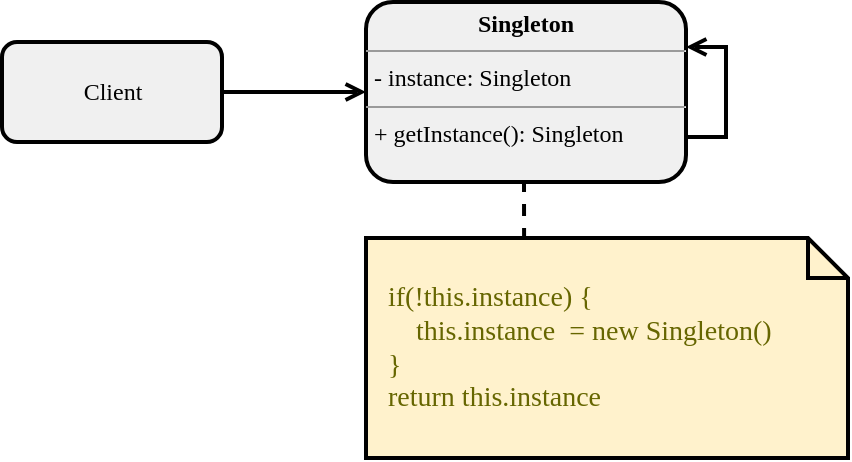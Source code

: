 <mxfile>
    <diagram id="wl__rMS_KYxgDseTeLxS" name="singleton">
        <mxGraphModel dx="820" dy="465" grid="0" gridSize="10" guides="1" tooltips="1" connect="1" arrows="1" fold="1" page="1" pageScale="1" pageWidth="850" pageHeight="1100" math="0" shadow="0">
            <root>
                <mxCell id="4qE20IxHlJg36kfOOElW-0"/>
                <mxCell id="4qE20IxHlJg36kfOOElW-1" parent="4qE20IxHlJg36kfOOElW-0"/>
                <mxCell id="4qE20IxHlJg36kfOOElW-6" style="edgeStyle=orthogonalEdgeStyle;rounded=0;orthogonalLoop=1;jettySize=auto;html=1;entryX=0;entryY=0.5;entryDx=0;entryDy=0;fontFamily=Ubuntu;fontColor=#000000;endArrow=open;endFill=0;strokeColor=#000000;strokeWidth=2;" edge="1" parent="4qE20IxHlJg36kfOOElW-1" source="4qE20IxHlJg36kfOOElW-2" target="4qE20IxHlJg36kfOOElW-3">
                    <mxGeometry relative="1" as="geometry"/>
                </mxCell>
                <mxCell id="4qE20IxHlJg36kfOOElW-2" value="Client" style="html=1;rounded=1;fillColor=#F0F0F0;fontFamily=Ubuntu;fontColor=#000000;strokeColor=#000000;strokeWidth=2;" vertex="1" parent="4qE20IxHlJg36kfOOElW-1">
                    <mxGeometry x="187" y="104" width="110" height="50" as="geometry"/>
                </mxCell>
                <mxCell id="4qE20IxHlJg36kfOOElW-7" style="edgeStyle=orthogonalEdgeStyle;rounded=0;orthogonalLoop=1;jettySize=auto;html=1;exitX=0.5;exitY=1;exitDx=0;exitDy=0;entryX=0.328;entryY=0.009;entryDx=0;entryDy=0;entryPerimeter=0;fontFamily=Ubuntu;fontColor=#000000;endArrow=none;endFill=0;strokeColor=#000000;strokeWidth=2;dashed=1;" edge="1" parent="4qE20IxHlJg36kfOOElW-1" source="4qE20IxHlJg36kfOOElW-3" target="4qE20IxHlJg36kfOOElW-4">
                    <mxGeometry relative="1" as="geometry"/>
                </mxCell>
                <mxCell id="4qE20IxHlJg36kfOOElW-3" value="&lt;p style=&quot;margin: 0px ; margin-top: 4px ; text-align: center&quot;&gt;&lt;b&gt;Singleton&lt;/b&gt;&lt;/p&gt;&lt;hr size=&quot;1&quot;&gt;&lt;p style=&quot;margin: 0px ; margin-left: 4px&quot;&gt;- instance: Singleton&lt;/p&gt;&lt;hr size=&quot;1&quot;&gt;&lt;p style=&quot;margin: 0px ; margin-left: 4px&quot;&gt;+ getInstance(): Singleton&lt;/p&gt;" style="verticalAlign=top;align=left;overflow=fill;fontSize=12;fontFamily=Ubuntu;html=1;rounded=1;fontColor=#000000;fillColor=#F0F0F0;strokeWidth=2;strokeColor=#000000;" vertex="1" parent="4qE20IxHlJg36kfOOElW-1">
                    <mxGeometry x="369" y="84" width="160" height="90" as="geometry"/>
                </mxCell>
                <mxCell id="4qE20IxHlJg36kfOOElW-4" value="&lt;div&gt;&lt;span&gt;if(!this.instance) {&lt;/span&gt;&lt;/div&gt;&amp;nbsp; &amp;nbsp; this.instance&amp;nbsp; = new Singleton()&lt;br&gt;}&lt;br&gt;return this.instance" style="shape=note;strokeWidth=2;fontSize=14;size=20;whiteSpace=wrap;html=1;fillColor=#fff2cc;fontColor=#666600;rounded=1;fontFamily=Ubuntu;align=left;strokeColor=#000000;spacingTop=0;spacingLeft=9;" vertex="1" parent="4qE20IxHlJg36kfOOElW-1">
                    <mxGeometry x="369" y="202" width="241" height="110" as="geometry"/>
                </mxCell>
                <mxCell id="4qE20IxHlJg36kfOOElW-5" style="edgeStyle=orthogonalEdgeStyle;rounded=0;orthogonalLoop=1;jettySize=auto;html=1;exitX=1;exitY=0.75;exitDx=0;exitDy=0;entryX=1;entryY=0.25;entryDx=0;entryDy=0;fontFamily=Ubuntu;fontColor=#000000;strokeColor=#000000;strokeWidth=2;endArrow=open;endFill=0;" edge="1" parent="4qE20IxHlJg36kfOOElW-1" source="4qE20IxHlJg36kfOOElW-3" target="4qE20IxHlJg36kfOOElW-3">
                    <mxGeometry relative="1" as="geometry"/>
                </mxCell>
            </root>
        </mxGraphModel>
    </diagram>
    <diagram id="Lsz0UcWjnIkj7TLm13H3" name="prototype">
        <mxGraphModel dx="820" dy="465" grid="0" gridSize="10" guides="1" tooltips="1" connect="1" arrows="1" fold="1" page="1" pageScale="1" pageWidth="850" pageHeight="1100" math="0" shadow="0">
            <root>
                <mxCell id="abWGYvZpTCwzV9ggsT0R-0"/>
                <mxCell id="abWGYvZpTCwzV9ggsT0R-1" parent="abWGYvZpTCwzV9ggsT0R-0"/>
                <mxCell id="abWGYvZpTCwzV9ggsT0R-4" style="edgeStyle=orthogonalEdgeStyle;rounded=0;orthogonalLoop=1;jettySize=auto;html=1;exitX=1;exitY=0.5;exitDx=0;exitDy=0;fontColor=#000000;strokeColor=#000000;strokeWidth=2;endArrow=open;endFill=0;fontFamily=Ubuntu;" parent="abWGYvZpTCwzV9ggsT0R-1" source="abWGYvZpTCwzV9ggsT0R-2" target="abWGYvZpTCwzV9ggsT0R-3" edge="1">
                    <mxGeometry relative="1" as="geometry"/>
                </mxCell>
                <mxCell id="abWGYvZpTCwzV9ggsT0R-2" value="client" style="html=1;rounded=1;fillColor=#F0F0F0;fontColor=#000000;strokeWidth=2;strokeColor=#000000;fontFamily=Ubuntu;" parent="abWGYvZpTCwzV9ggsT0R-1" vertex="1">
                    <mxGeometry x="109" y="103" width="110" height="50" as="geometry"/>
                </mxCell>
                <mxCell id="abWGYvZpTCwzV9ggsT0R-3" value="&lt;p style=&quot;margin: 0px ; margin-top: 4px ; text-align: center&quot;&gt;&lt;i&gt;&amp;lt;&amp;lt;Interface&amp;gt;&amp;gt;&lt;/i&gt;&lt;br&gt;&lt;b&gt;Prototype&lt;/b&gt;&lt;/p&gt;&lt;hr size=&quot;1&quot;&gt;&lt;p style=&quot;margin: 0px ; margin-left: 4px&quot;&gt;...&lt;/p&gt;&lt;hr size=&quot;1&quot;&gt;&lt;p style=&quot;margin: 0px ; margin-left: 4px&quot;&gt;+ clone(): Prototype&lt;br&gt;&lt;/p&gt;" style="verticalAlign=top;align=left;overflow=fill;fontSize=12;fontFamily=Ubuntu;html=1;rounded=1;fontColor=#000000;fillColor=#F0F0F0;strokeWidth=2;strokeColor=#000000;" parent="abWGYvZpTCwzV9ggsT0R-1" vertex="1">
                    <mxGeometry x="334" y="79.5" width="148" height="97" as="geometry"/>
                </mxCell>
                <mxCell id="abWGYvZpTCwzV9ggsT0R-8" style="edgeStyle=orthogonalEdgeStyle;rounded=0;orthogonalLoop=1;jettySize=auto;html=1;exitX=0;exitY=0.5;exitDx=0;exitDy=0;fontColor=#000000;endArrow=block;endFill=0;strokeColor=#000000;strokeWidth=2;dashed=1;fontFamily=Ubuntu;" parent="abWGYvZpTCwzV9ggsT0R-1" source="abWGYvZpTCwzV9ggsT0R-6" edge="1">
                    <mxGeometry relative="1" as="geometry">
                        <mxPoint x="485" y="128" as="targetPoint"/>
                    </mxGeometry>
                </mxCell>
                <mxCell id="abWGYvZpTCwzV9ggsT0R-12" style="edgeStyle=orthogonalEdgeStyle;rounded=0;orthogonalLoop=1;jettySize=auto;html=1;exitX=0;exitY=0.75;exitDx=0;exitDy=0;entryX=1;entryY=1;entryDx=0;entryDy=0;entryPerimeter=0;fontFamily=Ubuntu;fontSize=12;fontColor=#000000;endArrow=none;endFill=0;strokeColor=#000000;strokeWidth=2;dashed=1;" parent="abWGYvZpTCwzV9ggsT0R-1" source="abWGYvZpTCwzV9ggsT0R-6" target="abWGYvZpTCwzV9ggsT0R-11" edge="1">
                    <mxGeometry relative="1" as="geometry"/>
                </mxCell>
                <mxCell id="abWGYvZpTCwzV9ggsT0R-6" value="&lt;p style=&quot;margin: 0px ; margin-top: 4px ; text-align: center&quot;&gt;&lt;b&gt;ConcretePrototype&lt;/b&gt;&lt;/p&gt;&lt;hr size=&quot;1&quot;&gt;&lt;p style=&quot;margin: 0px ; margin-left: 4px&quot;&gt;...&lt;/p&gt;&lt;hr size=&quot;1&quot;&gt;&lt;p style=&quot;margin: 0px ; margin-left: 4px&quot;&gt;+ clone(): ConcretePrototype&lt;/p&gt;" style="verticalAlign=top;align=left;overflow=fill;fontSize=12;fontFamily=Ubuntu;html=1;rounded=1;fontColor=#000000;strokeColor=#000000;strokeWidth=2;fillColor=#F0F0F0;" parent="abWGYvZpTCwzV9ggsT0R-1" vertex="1">
                    <mxGeometry x="552" y="83" width="209" height="90" as="geometry"/>
                </mxCell>
                <mxCell id="abWGYvZpTCwzV9ggsT0R-9" style="edgeStyle=orthogonalEdgeStyle;rounded=0;orthogonalLoop=1;jettySize=auto;html=1;exitX=0.5;exitY=0;exitDx=0;exitDy=0;fontColor=#000000;endArrow=block;endFill=0;strokeColor=#000000;strokeWidth=2;fontFamily=Ubuntu;" parent="abWGYvZpTCwzV9ggsT0R-1" source="abWGYvZpTCwzV9ggsT0R-7" target="abWGYvZpTCwzV9ggsT0R-6" edge="1">
                    <mxGeometry relative="1" as="geometry"/>
                </mxCell>
                <mxCell id="abWGYvZpTCwzV9ggsT0R-14" style="edgeStyle=orthogonalEdgeStyle;rounded=0;orthogonalLoop=1;jettySize=auto;html=1;exitX=0;exitY=0.75;exitDx=0;exitDy=0;entryX=0;entryY=0;entryDx=253;entryDy=20;entryPerimeter=0;fontFamily=Ubuntu;fontSize=12;fontColor=#000000;endArrow=none;endFill=0;strokeColor=#000000;strokeWidth=2;dashed=1;" parent="abWGYvZpTCwzV9ggsT0R-1" source="abWGYvZpTCwzV9ggsT0R-7" target="abWGYvZpTCwzV9ggsT0R-10" edge="1">
                    <mxGeometry relative="1" as="geometry"/>
                </mxCell>
                <mxCell id="abWGYvZpTCwzV9ggsT0R-7" value="&lt;p style=&quot;margin: 0px ; margin-top: 4px ; text-align: center&quot;&gt;&lt;b&gt;SubclassPrototype&lt;/b&gt;&lt;/p&gt;&lt;hr size=&quot;1&quot;&gt;&lt;p style=&quot;margin: 0px ; margin-left: 4px&quot;&gt;...&lt;/p&gt;&lt;hr size=&quot;1&quot;&gt;&lt;p style=&quot;margin: 0px ; margin-left: 4px&quot;&gt;+ clone(): SubclassPrototype&lt;/p&gt;" style="verticalAlign=top;align=left;overflow=fill;fontSize=12;fontFamily=Ubuntu;html=1;rounded=1;fontColor=#000000;strokeColor=#000000;strokeWidth=2;fillColor=#F0F0F0;" parent="abWGYvZpTCwzV9ggsT0R-1" vertex="1">
                    <mxGeometry x="552" y="243" width="209" height="90" as="geometry"/>
                </mxCell>
                <mxCell id="abWGYvZpTCwzV9ggsT0R-10" value="return new SubclassPrototype(this)" style="shape=note;strokeWidth=2;fontSize=12;size=20;whiteSpace=wrap;html=1;fillColor=#fff2cc;strokeColor=#d6b656;fontColor=#666600;rounded=1;fontFamily=Ubuntu;" parent="abWGYvZpTCwzV9ggsT0R-1" vertex="1">
                    <mxGeometry x="219" y="291" width="253" height="35" as="geometry"/>
                </mxCell>
                <mxCell id="abWGYvZpTCwzV9ggsT0R-11" value="return new ConcretePrototype(this)" style="shape=note;strokeWidth=2;fontSize=12;size=20;whiteSpace=wrap;html=1;fillColor=#fff2cc;strokeColor=#d6b656;fontColor=#666600;rounded=1;fontFamily=Ubuntu;" parent="abWGYvZpTCwzV9ggsT0R-1" vertex="1">
                    <mxGeometry x="229" y="204" width="246" height="35" as="geometry"/>
                </mxCell>
            </root>
        </mxGraphModel>
    </diagram>
    <diagram id="ECFXusUilC4TYmSYKv5q" name="builder">
        <mxGraphModel dx="1406" dy="465" grid="0" gridSize="10" guides="1" tooltips="1" connect="1" arrows="1" fold="1" page="1" pageScale="1" pageWidth="850" pageHeight="1100" math="0" shadow="0">
            <root>
                <mxCell id="3QghXPuivpv_0uSqi6PT-0"/>
                <mxCell id="3QghXPuivpv_0uSqi6PT-1" parent="3QghXPuivpv_0uSqi6PT-0"/>
                <mxCell id="3QghXPuivpv_0uSqi6PT-2" value="&lt;b&gt;Product1&lt;/b&gt;" style="html=1;rounded=1;strokeColor=#000000;strokeWidth=2;fillColor=#F0F0F0;fontFamily=Ubuntu;fontColor=#000000;" parent="3QghXPuivpv_0uSqi6PT-1" vertex="1">
                    <mxGeometry x="-841" y="106" width="110" height="50" as="geometry"/>
                </mxCell>
                <mxCell id="3QghXPuivpv_0uSqi6PT-3" value="&lt;b&gt;Product2&lt;/b&gt;" style="html=1;rounded=1;strokeColor=#000000;strokeWidth=2;fillColor=#F0F0F0;fontFamily=Ubuntu;fontColor=#000000;" parent="3QghXPuivpv_0uSqi6PT-1" vertex="1">
                    <mxGeometry x="-841" y="376" width="110" height="50" as="geometry"/>
                </mxCell>
                <mxCell id="3QghXPuivpv_0uSqi6PT-20" style="edgeStyle=orthogonalEdgeStyle;rounded=0;orthogonalLoop=1;jettySize=auto;html=1;exitX=0;exitY=0.75;exitDx=0;exitDy=0;entryX=0.5;entryY=1;entryDx=0;entryDy=0;fontFamily=Ubuntu;fontColor=#000000;endArrow=open;endFill=0;strokeColor=#000000;strokeWidth=2;" parent="3QghXPuivpv_0uSqi6PT-1" source="3QghXPuivpv_0uSqi6PT-4" target="3QghXPuivpv_0uSqi6PT-2" edge="1">
                    <mxGeometry relative="1" as="geometry"/>
                </mxCell>
                <mxCell id="3QghXPuivpv_0uSqi6PT-22" style="edgeStyle=orthogonalEdgeStyle;rounded=0;orthogonalLoop=1;jettySize=auto;html=1;exitX=1;exitY=0.25;exitDx=0;exitDy=0;entryX=0.25;entryY=0;entryDx=0;entryDy=0;fontFamily=Ubuntu;fontColor=#000000;endArrow=block;endFill=0;strokeColor=#000000;strokeWidth=2;dashed=1;" parent="3QghXPuivpv_0uSqi6PT-1" source="3QghXPuivpv_0uSqi6PT-4" target="3QghXPuivpv_0uSqi6PT-5" edge="1">
                    <mxGeometry relative="1" as="geometry"/>
                </mxCell>
                <mxCell id="3QghXPuivpv_0uSqi6PT-4" value="&lt;p style=&quot;margin: 0px ; margin-top: 4px ; text-align: center&quot;&gt;&lt;b&gt;ConcreteBuilder1&lt;/b&gt;&lt;/p&gt;&lt;hr size=&quot;1&quot;&gt;&lt;p style=&quot;margin: 0px ; margin-left: 4px&quot;&gt;- product1: Product1&lt;/p&gt;&lt;hr size=&quot;1&quot;&gt;&lt;p style=&quot;margin: 0px 0px 0px 4px&quot;&gt;+ reset()&lt;/p&gt;&lt;p style=&quot;margin: 0px 0px 0px 4px&quot;&gt;+ createComponentA(): Void&lt;br&gt;+ createComponentB(): Void&lt;/p&gt;&lt;p style=&quot;margin: 0px 0px 0px 4px&quot;&gt;+ createComponentC(): Void&lt;/p&gt;&lt;p style=&quot;margin: 0px 0px 0px 4px&quot;&gt;+ getResult(): Product1&lt;/p&gt;" style="verticalAlign=top;align=left;overflow=fill;fontSize=12;fontFamily=Ubuntu;html=1;rounded=1;fontColor=#000000;strokeColor=#000000;strokeWidth=2;fillColor=#F0F0F0;" parent="3QghXPuivpv_0uSqi6PT-1" vertex="1">
                    <mxGeometry x="-718" y="106" width="195" height="142" as="geometry"/>
                </mxCell>
                <mxCell id="3QghXPuivpv_0uSqi6PT-5" value="&lt;p style=&quot;margin: 0px ; margin-top: 4px ; text-align: center&quot;&gt;&lt;i&gt;&amp;lt;&amp;lt;Interface&amp;gt;&amp;gt;&lt;/i&gt;&lt;br&gt;&lt;b&gt;Builder&lt;/b&gt;&lt;/p&gt;&lt;hr size=&quot;1&quot;&gt;&lt;p style=&quot;margin: 0px ; margin-left: 4px&quot;&gt;...&lt;/p&gt;&lt;hr size=&quot;1&quot;&gt;&lt;p style=&quot;margin: 0px ; margin-left: 4px&quot;&gt;+ reset()&lt;/p&gt;&lt;p style=&quot;margin: 0px ; margin-left: 4px&quot;&gt;+ createComponentA(): Type&lt;br&gt;+ createComponentB(): Type&lt;/p&gt;&lt;p style=&quot;margin: 0px ; margin-left: 4px&quot;&gt;+ createComponentC(): Type&lt;/p&gt;" style="verticalAlign=top;align=left;overflow=fill;fontSize=12;fontFamily=Ubuntu;html=1;rounded=1;fontColor=#000000;strokeColor=#000000;strokeWidth=2;fillColor=#F0F0F0;" parent="3QghXPuivpv_0uSqi6PT-1" vertex="1">
                    <mxGeometry x="-484" y="193" width="190" height="143" as="geometry"/>
                </mxCell>
                <mxCell id="3QghXPuivpv_0uSqi6PT-17" style="edgeStyle=orthogonalEdgeStyle;rounded=0;orthogonalLoop=1;jettySize=auto;html=1;exitX=0;exitY=0.5;exitDx=0;exitDy=0;entryX=1;entryY=0.448;entryDx=0;entryDy=0;entryPerimeter=0;fontFamily=Ubuntu;fontColor=#000000;endArrow=open;endFill=0;strokeColor=#000000;strokeWidth=2;" parent="3QghXPuivpv_0uSqi6PT-1" source="3QghXPuivpv_0uSqi6PT-6" target="3QghXPuivpv_0uSqi6PT-5" edge="1">
                    <mxGeometry relative="1" as="geometry"/>
                </mxCell>
                <mxCell id="3QghXPuivpv_0uSqi6PT-6" value="&lt;p style=&quot;margin: 0px ; margin-top: 4px ; text-align: center&quot;&gt;&lt;b&gt;Director&lt;/b&gt;&lt;/p&gt;&lt;hr size=&quot;1&quot;&gt;&lt;p style=&quot;margin: 0px ; margin-left: 4px&quot;&gt;+ builder: Builder&lt;/p&gt;&lt;hr size=&quot;1&quot;&gt;&lt;p style=&quot;margin: 0px ; margin-left: 4px&quot;&gt;+ constructure(buider: Builder)&lt;/p&gt;&lt;p style=&quot;margin: 0px ; margin-left: 4px&quot;&gt;+ setBuilder(builder:Builder)&lt;/p&gt;&lt;p style=&quot;margin: 0px ; margin-left: 4px&quot;&gt;+ make(type: Type)&lt;/p&gt;" style="verticalAlign=top;align=left;overflow=fill;fontSize=12;fontFamily=Ubuntu;html=1;rounded=1;fontColor=#000000;strokeColor=#000000;strokeWidth=2;fillColor=#F0F0F0;" parent="3QghXPuivpv_0uSqi6PT-1" vertex="1">
                    <mxGeometry x="-228" y="193" width="173" height="127.5" as="geometry"/>
                </mxCell>
                <mxCell id="3QghXPuivpv_0uSqi6PT-21" style="edgeStyle=orthogonalEdgeStyle;rounded=0;orthogonalLoop=1;jettySize=auto;html=1;exitX=0;exitY=0.25;exitDx=0;exitDy=0;entryX=0.5;entryY=0;entryDx=0;entryDy=0;fontFamily=Ubuntu;fontColor=#000000;endArrow=open;endFill=0;strokeColor=#000000;strokeWidth=2;" parent="3QghXPuivpv_0uSqi6PT-1" source="3QghXPuivpv_0uSqi6PT-9" target="3QghXPuivpv_0uSqi6PT-3" edge="1">
                    <mxGeometry relative="1" as="geometry"/>
                </mxCell>
                <mxCell id="3QghXPuivpv_0uSqi6PT-23" style="edgeStyle=orthogonalEdgeStyle;rounded=0;orthogonalLoop=1;jettySize=auto;html=1;exitX=1;exitY=0.75;exitDx=0;exitDy=0;entryX=0.25;entryY=1;entryDx=0;entryDy=0;fontFamily=Ubuntu;fontColor=#000000;endArrow=block;endFill=0;strokeColor=#000000;strokeWidth=2;dashed=1;" parent="3QghXPuivpv_0uSqi6PT-1" source="3QghXPuivpv_0uSqi6PT-9" target="3QghXPuivpv_0uSqi6PT-5" edge="1">
                    <mxGeometry relative="1" as="geometry"/>
                </mxCell>
                <mxCell id="3QghXPuivpv_0uSqi6PT-9" value="&lt;p style=&quot;margin: 0px ; margin-top: 4px ; text-align: center&quot;&gt;&lt;b&gt;ConcreteBuilder2&lt;/b&gt;&lt;/p&gt;&lt;hr size=&quot;1&quot;&gt;&lt;p style=&quot;margin: 0px ; margin-left: 4px&quot;&gt;- product: Product2&lt;/p&gt;&lt;hr size=&quot;1&quot;&gt;&lt;p style=&quot;margin: 0px 0px 0px 4px&quot;&gt;+ reset()&lt;/p&gt;&lt;p style=&quot;margin: 0px 0px 0px 4px&quot;&gt;+ createComponentA(): Void&lt;br&gt;+ createComponentB(): Void&lt;/p&gt;&lt;p style=&quot;margin: 0px 0px 0px 4px&quot;&gt;+ createComponentC(): Void&lt;/p&gt;&lt;p style=&quot;margin: 0px 0px 0px 4px&quot;&gt;+ getResult(): Product2&lt;/p&gt;" style="verticalAlign=top;align=left;overflow=fill;fontSize=12;fontFamily=Ubuntu;html=1;rounded=1;fontColor=#000000;strokeColor=#000000;strokeWidth=2;fillColor=#F0F0F0;" parent="3QghXPuivpv_0uSqi6PT-1" vertex="1">
                    <mxGeometry x="-718" y="284" width="195" height="142" as="geometry"/>
                </mxCell>
                <mxCell id="3QghXPuivpv_0uSqi6PT-24" style="edgeStyle=orthogonalEdgeStyle;rounded=0;orthogonalLoop=1;jettySize=auto;html=1;exitX=0;exitY=0.5;exitDx=0;exitDy=0;entryX=0.5;entryY=0;entryDx=0;entryDy=0;dashed=1;fontFamily=Ubuntu;fontColor=#000000;endArrow=open;endFill=0;strokeColor=#000000;strokeWidth=2;" parent="3QghXPuivpv_0uSqi6PT-1" source="3QghXPuivpv_0uSqi6PT-18" target="3QghXPuivpv_0uSqi6PT-4" edge="1">
                    <mxGeometry relative="1" as="geometry"/>
                </mxCell>
                <mxCell id="3QghXPuivpv_0uSqi6PT-25" style="edgeStyle=orthogonalEdgeStyle;rounded=0;orthogonalLoop=1;jettySize=auto;html=1;exitX=1;exitY=0.5;exitDx=0;exitDy=0;fontFamily=Ubuntu;fontColor=#000000;endArrow=open;endFill=0;strokeColor=#000000;strokeWidth=2;" parent="3QghXPuivpv_0uSqi6PT-1" source="3QghXPuivpv_0uSqi6PT-18" target="3QghXPuivpv_0uSqi6PT-6" edge="1">
                    <mxGeometry relative="1" as="geometry"/>
                </mxCell>
                <mxCell id="3QghXPuivpv_0uSqi6PT-18" value="Client" style="html=1;rounded=1;fontFamily=Ubuntu;fontColor=#000000;strokeColor=#000000;strokeWidth=2;fillColor=#F0F0F0;" parent="3QghXPuivpv_0uSqi6PT-1" vertex="1">
                    <mxGeometry x="-457" y="31" width="110" height="50" as="geometry"/>
                </mxCell>
            </root>
        </mxGraphModel>
    </diagram>
    <diagram id="XoLUFToCD8K68ObMGiMP" name="factory method">
        <mxGraphModel dx="579" dy="465" grid="0" gridSize="10" guides="1" tooltips="1" connect="1" arrows="1" fold="1" page="0" pageScale="1" pageWidth="850" pageHeight="1100" math="0" shadow="0">
            <root>
                <mxCell id="DUS8zbMLbZhFr8fKmbkd-0"/>
                <mxCell id="DUS8zbMLbZhFr8fKmbkd-1" parent="DUS8zbMLbZhFr8fKmbkd-0"/>
                <mxCell id="DUS8zbMLbZhFr8fKmbkd-29" value="" style="edgeStyle=orthogonalEdgeStyle;rounded=0;orthogonalLoop=1;jettySize=auto;html=1;dashed=1;fontFamily=Ubuntu;fontSize=12;fontColor=#000000;endArrow=block;endFill=0;strokeColor=#000000;strokeWidth=2;" parent="DUS8zbMLbZhFr8fKmbkd-1" source="DUS8zbMLbZhFr8fKmbkd-2" target="DUS8zbMLbZhFr8fKmbkd-3" edge="1">
                    <mxGeometry relative="1" as="geometry"/>
                </mxCell>
                <mxCell id="DUS8zbMLbZhFr8fKmbkd-2" value="«interface»&lt;br&gt;&lt;b&gt;Product&lt;/b&gt;" style="html=1;fillColor=#F0F0F0;fontFamily=Ubuntu;fontColor=#000000;rounded=1;strokeColor=#000000;strokeWidth=2;" parent="DUS8zbMLbZhFr8fKmbkd-1" vertex="1">
                    <mxGeometry x="515" y="538.5" width="110" height="50" as="geometry"/>
                </mxCell>
                <mxCell id="DUS8zbMLbZhFr8fKmbkd-27" style="edgeStyle=orthogonalEdgeStyle;rounded=0;orthogonalLoop=1;jettySize=auto;html=1;dashed=1;fontFamily=Ubuntu;fontSize=12;fontColor=#000000;endArrow=block;endFill=0;strokeColor=#000000;strokeWidth=2;" parent="DUS8zbMLbZhFr8fKmbkd-1" source="DUS8zbMLbZhFr8fKmbkd-3" target="DUS8zbMLbZhFr8fKmbkd-2" edge="1">
                    <mxGeometry relative="1" as="geometry"/>
                </mxCell>
                <mxCell id="DUS8zbMLbZhFr8fKmbkd-3" value="&lt;p style=&quot;margin: 0px ; margin-top: 4px ; text-align: center&quot;&gt;&lt;b&gt;Product1&lt;/b&gt;&lt;/p&gt;&lt;hr size=&quot;1&quot;&gt;&lt;p style=&quot;margin: 0px ; margin-left: 4px&quot;&gt;...&lt;/p&gt;&lt;hr size=&quot;1&quot;&gt;&lt;p style=&quot;margin: 0px ; margin-left: 4px&quot;&gt;+ doStuff(): Type&lt;/p&gt;" style="verticalAlign=top;align=left;overflow=fill;fontSize=12;fontFamily=Ubuntu;html=1;rounded=1;fontColor=#000000;fillColor=#F0F0F0;strokeColor=#000000;strokeWidth=2;" parent="DUS8zbMLbZhFr8fKmbkd-1" vertex="1">
                    <mxGeometry x="490" y="394" width="160" height="90" as="geometry"/>
                </mxCell>
                <mxCell id="DUS8zbMLbZhFr8fKmbkd-28" style="edgeStyle=orthogonalEdgeStyle;rounded=0;orthogonalLoop=1;jettySize=auto;html=1;exitX=0.5;exitY=0;exitDx=0;exitDy=0;dashed=1;fontFamily=Ubuntu;fontSize=12;fontColor=#000000;endArrow=block;endFill=0;strokeColor=#000000;strokeWidth=2;" parent="DUS8zbMLbZhFr8fKmbkd-1" source="DUS8zbMLbZhFr8fKmbkd-4" edge="1">
                    <mxGeometry relative="1" as="geometry">
                        <mxPoint x="574" y="591" as="targetPoint"/>
                    </mxGeometry>
                </mxCell>
                <mxCell id="DUS8zbMLbZhFr8fKmbkd-4" value="&lt;p style=&quot;margin: 0px ; margin-top: 4px ; text-align: center&quot;&gt;&lt;b&gt;Product2&lt;/b&gt;&lt;/p&gt;&lt;hr size=&quot;1&quot;&gt;&lt;p style=&quot;margin: 0px ; margin-left: 4px&quot;&gt;...&lt;/p&gt;&lt;hr size=&quot;1&quot;&gt;&lt;p style=&quot;margin: 0px ; margin-left: 4px&quot;&gt;+ doStuff(): Type&lt;/p&gt;" style="verticalAlign=top;align=left;overflow=fill;fontSize=12;fontFamily=Ubuntu;html=1;rounded=1;fontColor=#000000;fillColor=#F0F0F0;strokeColor=#000000;strokeWidth=2;" parent="DUS8zbMLbZhFr8fKmbkd-1" vertex="1">
                    <mxGeometry x="494" y="650" width="160" height="90" as="geometry"/>
                </mxCell>
                <mxCell id="DUS8zbMLbZhFr8fKmbkd-6" style="edgeStyle=orthogonalEdgeStyle;rounded=0;orthogonalLoop=1;jettySize=auto;html=1;exitX=0.5;exitY=1;exitDx=0;exitDy=0;dashed=1;fontFamily=Ubuntu;fontColor=#000000;strokeColor=#000000;strokeWidth=2;" parent="DUS8zbMLbZhFr8fKmbkd-1" edge="1">
                    <mxGeometry relative="1" as="geometry">
                        <mxPoint x="412" y="572" as="sourcePoint"/>
                        <mxPoint x="412" y="572" as="targetPoint"/>
                    </mxGeometry>
                </mxCell>
                <mxCell id="DUS8zbMLbZhFr8fKmbkd-23" style="edgeStyle=orthogonalEdgeStyle;rounded=0;orthogonalLoop=1;jettySize=auto;html=1;exitX=0;exitY=0.75;exitDx=0;exitDy=0;entryX=0.006;entryY=0.654;entryDx=0;entryDy=0;entryPerimeter=0;dashed=1;fontFamily=Ubuntu;fontSize=12;fontColor=#000000;strokeColor=#000000;strokeWidth=2;endArrow=none;endFill=0;" parent="DUS8zbMLbZhFr8fKmbkd-1" source="DUS8zbMLbZhFr8fKmbkd-7" target="DUS8zbMLbZhFr8fKmbkd-20" edge="1">
                    <mxGeometry relative="1" as="geometry"/>
                </mxCell>
                <mxCell id="DUS8zbMLbZhFr8fKmbkd-24" style="edgeStyle=orthogonalEdgeStyle;rounded=0;orthogonalLoop=1;jettySize=auto;html=1;exitX=0.5;exitY=0;exitDx=0;exitDy=0;entryX=0.5;entryY=1;entryDx=0;entryDy=0;fontFamily=Ubuntu;fontSize=12;fontColor=#000000;endArrow=block;endFill=0;strokeColor=#000000;strokeWidth=2;" parent="DUS8zbMLbZhFr8fKmbkd-1" source="DUS8zbMLbZhFr8fKmbkd-7" target="DUS8zbMLbZhFr8fKmbkd-9" edge="1">
                    <mxGeometry relative="1" as="geometry"/>
                </mxCell>
                <mxCell id="DUS8zbMLbZhFr8fKmbkd-7" value="&lt;p style=&quot;margin: 0px ; margin-top: 4px ; text-align: center&quot;&gt;&lt;b&gt;Factory1&lt;/b&gt;&lt;/p&gt;&lt;hr size=&quot;1&quot;&gt;&lt;p style=&quot;margin: 0px ; margin-left: 4px&quot;&gt;...&lt;/p&gt;&lt;hr size=&quot;1&quot;&gt;&lt;p style=&quot;margin: 0px ; margin-left: 4px&quot;&gt;+ createProduct(): Product&lt;/p&gt;" style="verticalAlign=top;align=left;overflow=fill;fontSize=12;fontFamily=Ubuntu;html=1;rounded=1;fontColor=#000000;fillColor=#F0F0F0;strokeColor=#000000;strokeWidth=2;" parent="DUS8zbMLbZhFr8fKmbkd-1" vertex="1">
                    <mxGeometry x="58" y="673" width="160" height="90" as="geometry"/>
                </mxCell>
                <mxCell id="DUS8zbMLbZhFr8fKmbkd-22" style="edgeStyle=orthogonalEdgeStyle;rounded=0;orthogonalLoop=1;jettySize=auto;html=1;exitX=1;exitY=0.75;exitDx=0;exitDy=0;entryX=0;entryY=0;entryDx=174;entryDy=36;entryPerimeter=0;dashed=1;fontFamily=Ubuntu;fontSize=12;fontColor=#000000;strokeColor=#000000;strokeWidth=2;endArrow=none;endFill=0;" parent="DUS8zbMLbZhFr8fKmbkd-1" source="DUS8zbMLbZhFr8fKmbkd-8" target="DUS8zbMLbZhFr8fKmbkd-21" edge="1">
                    <mxGeometry relative="1" as="geometry"/>
                </mxCell>
                <mxCell id="DUS8zbMLbZhFr8fKmbkd-25" style="edgeStyle=orthogonalEdgeStyle;rounded=0;orthogonalLoop=1;jettySize=auto;html=1;exitX=0.5;exitY=0;exitDx=0;exitDy=0;entryX=0.5;entryY=1;entryDx=0;entryDy=0;fontFamily=Ubuntu;fontSize=12;fontColor=#000000;endArrow=block;endFill=0;strokeColor=#000000;strokeWidth=2;" parent="DUS8zbMLbZhFr8fKmbkd-1" source="DUS8zbMLbZhFr8fKmbkd-8" target="DUS8zbMLbZhFr8fKmbkd-9" edge="1">
                    <mxGeometry relative="1" as="geometry"/>
                </mxCell>
                <mxCell id="DUS8zbMLbZhFr8fKmbkd-8" value="&lt;p style=&quot;margin: 0px ; margin-top: 4px ; text-align: center&quot;&gt;&lt;b&gt;Factory2&lt;/b&gt;&lt;/p&gt;&lt;hr size=&quot;1&quot;&gt;&lt;p style=&quot;margin: 0px ; margin-left: 4px&quot;&gt;...&lt;/p&gt;&lt;hr size=&quot;1&quot;&gt;&lt;p style=&quot;margin: 0px ; margin-left: 4px&quot;&gt;+ createProduct(): Product&lt;/p&gt;" style="verticalAlign=top;align=left;overflow=fill;fontSize=12;fontFamily=Ubuntu;html=1;rounded=1;fontColor=#000000;fillColor=#F0F0F0;strokeColor=#000000;strokeWidth=2;" parent="DUS8zbMLbZhFr8fKmbkd-1" vertex="1">
                    <mxGeometry x="266" y="673" width="160" height="90" as="geometry"/>
                </mxCell>
                <mxCell id="DUS8zbMLbZhFr8fKmbkd-26" style="edgeStyle=orthogonalEdgeStyle;rounded=0;orthogonalLoop=1;jettySize=auto;html=1;entryX=0;entryY=0.5;entryDx=0;entryDy=0;fontFamily=Ubuntu;fontSize=12;fontColor=#000000;endArrow=open;endFill=0;strokeColor=#000000;strokeWidth=2;dashed=1;" parent="DUS8zbMLbZhFr8fKmbkd-1" source="DUS8zbMLbZhFr8fKmbkd-9" target="DUS8zbMLbZhFr8fKmbkd-2" edge="1">
                    <mxGeometry relative="1" as="geometry"/>
                </mxCell>
                <mxCell id="DUS8zbMLbZhFr8fKmbkd-9" value="&lt;p style=&quot;margin: 0px ; margin-top: 4px ; text-align: center&quot;&gt;&lt;b&gt;Factory1&lt;/b&gt;&lt;/p&gt;&lt;hr size=&quot;1&quot;&gt;&lt;p style=&quot;margin: 0px ; margin-left: 4px&quot;&gt;...&lt;/p&gt;&lt;hr size=&quot;1&quot;&gt;&lt;p style=&quot;margin: 0px ; margin-left: 4px&quot;&gt;+ createProduct(): Product&lt;/p&gt;&lt;p style=&quot;margin: 0px ; margin-left: 4px&quot;&gt;+ someOperation:Type&lt;/p&gt;" style="verticalAlign=top;align=left;overflow=fill;fontSize=12;fontFamily=Ubuntu;html=1;rounded=1;fontColor=#000000;fillColor=#F0F0F0;strokeColor=#000000;strokeWidth=2;" parent="DUS8zbMLbZhFr8fKmbkd-1" vertex="1">
                    <mxGeometry x="162" y="515" width="160" height="97" as="geometry"/>
                </mxCell>
                <mxCell id="DUS8zbMLbZhFr8fKmbkd-20" value="&lt;font style=&quot;font-size: 12px&quot;&gt;&lt;b&gt;return new&lt;/b&gt; Product1()&lt;/font&gt;" style="shape=note;strokeWidth=2;fontSize=12;size=20;whiteSpace=wrap;html=1;rounded=1;fontFamily=Ubuntu;strokeColor=#000000;fillColor=#F0F0F0;fontColor=#000000;" parent="DUS8zbMLbZhFr8fKmbkd-1" vertex="1">
                    <mxGeometry x="62" y="800" width="174" height="52" as="geometry"/>
                </mxCell>
                <mxCell id="DUS8zbMLbZhFr8fKmbkd-21" value="&lt;font style=&quot;font-size: 12px&quot;&gt;&lt;b&gt;return new&lt;/b&gt; Product2()&lt;/font&gt;" style="shape=note;strokeWidth=2;fontSize=12;size=20;whiteSpace=wrap;html=1;rounded=1;fontFamily=Ubuntu;strokeColor=#000000;fillColor=#F0F0F0;fontColor=#000000;" parent="DUS8zbMLbZhFr8fKmbkd-1" vertex="1">
                    <mxGeometry x="275" y="800" width="174" height="52" as="geometry"/>
                </mxCell>
            </root>
        </mxGraphModel>
    </diagram>
    <diagram id="24hIeM_oF72KPXP3orI6" name="abstract factory">
        <mxGraphModel dx="1429" dy="465" grid="0" gridSize="10" guides="1" tooltips="1" connect="1" arrows="1" fold="1" page="1" pageScale="1" pageWidth="850" pageHeight="1100" background="none" math="0" shadow="0">
            <root>
                <mxCell id="0"/>
                <mxCell id="1" parent="0"/>
                <mxCell id="TpOu0LovX2sEQzh63zsg-75" value="" style="group;fontFamily=Ubuntu;" parent="1" vertex="1" connectable="0">
                    <mxGeometry x="-1" width="849" height="451" as="geometry"/>
                </mxCell>
                <mxCell id="TpOu0LovX2sEQzh63zsg-39" value="«interface»&lt;br&gt;&lt;b&gt;ProductA&lt;/b&gt;" style="html=1;fontFamily=Ubuntu;align=left;fillColor=#F0F0F0;fontColor=#000000;spacing=10;rotation=0;rounded=1;shadow=0;sketch=0;glass=0;strokeWidth=1;strokeColor=#000000;" parent="TpOu0LovX2sEQzh63zsg-75" vertex="1">
                    <mxGeometry x="49.189" y="203" width="108.216" height="50" as="geometry"/>
                </mxCell>
                <mxCell id="TpOu0LovX2sEQzh63zsg-40" value="«interface»&lt;br&gt;&lt;b&gt;ProductB&lt;/b&gt;" style="html=1;fontFamily=Ubuntu;align=left;fillColor=#F0F0F0;fontColor=#000000;spacing=10;rotation=0;rounded=1;shadow=0;sketch=0;glass=0;strokeWidth=1;strokeColor=#000000;" parent="TpOu0LovX2sEQzh63zsg-75" vertex="1">
                    <mxGeometry x="191.837" y="203" width="108.216" height="50" as="geometry"/>
                </mxCell>
                <mxCell id="TpOu0LovX2sEQzh63zsg-41" value="&lt;p style=&quot;margin: 0px ; margin-top: 4px ; text-align: center&quot;&gt;&lt;i&gt;&amp;lt;&amp;lt;Interface&amp;gt;&amp;gt;&lt;/i&gt;&lt;br&gt;&lt;b&gt;Factory&lt;/b&gt;&lt;/p&gt;&lt;hr size=&quot;1&quot;&gt;&lt;p style=&quot;margin: 0px ; margin-left: 4px&quot;&gt;...&lt;/p&gt;&lt;hr size=&quot;1&quot;&gt;&lt;p style=&quot;margin: 0px ; margin-left: 4px&quot;&gt;+ createProduct1(Type): ProductA&lt;br&gt;+ createProduct2(): ProductB&lt;/p&gt;" style="verticalAlign=top;align=left;overflow=fill;fontSize=12;fontFamily=Ubuntu;html=1;rounded=1;shadow=0;glass=0;sketch=0;fontColor=#000000;strokeColor=#000000;strokeWidth=1;fillColor=#F0F0F0;spacing=5;spacingTop=5;" parent="TpOu0LovX2sEQzh63zsg-75" vertex="1">
                    <mxGeometry x="435.813" y="172.5" width="189.869" height="111" as="geometry"/>
                </mxCell>
                <mxCell id="TpOu0LovX2sEQzh63zsg-53" style="edgeStyle=orthogonalEdgeStyle;rounded=0;orthogonalLoop=1;jettySize=auto;html=1;exitX=0.5;exitY=1;exitDx=0;exitDy=0;entryX=0.25;entryY=0;entryDx=0;entryDy=0;fontFamily=Ubuntu;fontSize=12;fontColor=#000000;align=left;strokeWidth=2;strokeColor=#000000;endArrow=block;endFill=0;dashed=1;" parent="TpOu0LovX2sEQzh63zsg-75" source="TpOu0LovX2sEQzh63zsg-46" target="TpOu0LovX2sEQzh63zsg-39" edge="1">
                    <mxGeometry relative="1" as="geometry"/>
                </mxCell>
                <mxCell id="TpOu0LovX2sEQzh63zsg-46" value="&lt;p style=&quot;margin: 0px ; margin-top: 4px ; text-align: center&quot;&gt;&lt;b&gt;ProductALevel1&lt;/b&gt;&lt;/p&gt;&lt;hr size=&quot;1&quot;&gt;&lt;p style=&quot;margin: 0px ; margin-left: 4px&quot;&gt;+ field: Type&lt;/p&gt;&lt;hr size=&quot;1&quot;&gt;&lt;p style=&quot;margin: 0px ; margin-left: 4px&quot;&gt;+ method(): Type&lt;/p&gt;" style="verticalAlign=top;align=left;overflow=fill;fontSize=12;fontFamily=Ubuntu;html=1;rounded=1;shadow=0;glass=0;sketch=0;fontColor=#000000;strokeColor=#000000;strokeWidth=1;fillColor=#F0F0F0;spacing=10;spacingTop=10;" parent="TpOu0LovX2sEQzh63zsg-75" vertex="1">
                    <mxGeometry y="76" width="157.404" height="90" as="geometry"/>
                </mxCell>
                <mxCell id="TpOu0LovX2sEQzh63zsg-58" style="edgeStyle=orthogonalEdgeStyle;rounded=0;orthogonalLoop=1;jettySize=auto;html=1;exitX=0.5;exitY=1;exitDx=0;exitDy=0;entryX=0.75;entryY=0;entryDx=0;entryDy=0;fontFamily=Ubuntu;fontSize=12;fontColor=#000000;align=left;strokeWidth=2;strokeColor=#000000;endArrow=block;endFill=0;dashed=1;" parent="TpOu0LovX2sEQzh63zsg-75" source="TpOu0LovX2sEQzh63zsg-47" target="TpOu0LovX2sEQzh63zsg-40" edge="1">
                    <mxGeometry relative="1" as="geometry"/>
                </mxCell>
                <mxCell id="TpOu0LovX2sEQzh63zsg-47" value="&lt;p style=&quot;margin: 4px 0px 0px; text-align: center; font-size: 12px;&quot;&gt;&lt;b style=&quot;font-size: 12px;&quot;&gt;ProductBLevel1&lt;/b&gt;&lt;/p&gt;&lt;hr style=&quot;font-size: 12px;&quot;&gt;&lt;p style=&quot;margin: 0px 0px 0px 4px; font-size: 12px;&quot;&gt;+ field: Type&lt;/p&gt;&lt;hr style=&quot;font-size: 12px;&quot;&gt;&lt;p style=&quot;margin: 0px 0px 0px 4px; font-size: 12px;&quot;&gt;+ method(): Type&lt;/p&gt;" style="verticalAlign=top;align=left;overflow=fill;fontSize=12;fontFamily=Ubuntu;html=1;rounded=1;shadow=0;glass=0;sketch=0;fontColor=#000000;strokeColor=#000000;strokeWidth=1;fillColor=#F0F0F0;spacingTop=10;spacing=10;" parent="TpOu0LovX2sEQzh63zsg-75" vertex="1">
                    <mxGeometry x="191.837" y="74" width="157.404" height="90" as="geometry"/>
                </mxCell>
                <mxCell id="TpOu0LovX2sEQzh63zsg-60" style="edgeStyle=orthogonalEdgeStyle;rounded=0;orthogonalLoop=1;jettySize=auto;html=1;exitX=0.5;exitY=0;exitDx=0;exitDy=0;entryX=0.25;entryY=1;entryDx=0;entryDy=0;fontFamily=Ubuntu;fontSize=12;fontColor=#000000;endArrow=block;endFill=0;strokeColor=#000000;strokeWidth=2;align=left;dashed=1;" parent="TpOu0LovX2sEQzh63zsg-75" source="TpOu0LovX2sEQzh63zsg-49" target="TpOu0LovX2sEQzh63zsg-39" edge="1">
                    <mxGeometry relative="1" as="geometry"/>
                </mxCell>
                <mxCell id="TpOu0LovX2sEQzh63zsg-49" value="&lt;p style=&quot;margin: 0px ; margin-top: 4px ; text-align: center&quot;&gt;&lt;b&gt;ProductBLevel2&lt;/b&gt;&lt;/p&gt;&lt;hr size=&quot;1&quot;&gt;&lt;p style=&quot;margin: 0px ; margin-left: 4px&quot;&gt;+ field: Type&lt;/p&gt;&lt;hr size=&quot;1&quot;&gt;&lt;p style=&quot;margin: 0px ; margin-left: 4px&quot;&gt;+ method(): Type&lt;/p&gt;" style="verticalAlign=top;align=left;overflow=fill;fontSize=12;fontFamily=Ubuntu;html=1;rounded=1;shadow=0;glass=0;sketch=0;fontColor=#000000;strokeColor=#000000;strokeWidth=1;fillColor=#F0F0F0;spacing=10;spacingTop=10;" parent="TpOu0LovX2sEQzh63zsg-75" vertex="1">
                    <mxGeometry y="287" width="157.404" height="90" as="geometry"/>
                </mxCell>
                <mxCell id="TpOu0LovX2sEQzh63zsg-59" style="edgeStyle=orthogonalEdgeStyle;rounded=0;orthogonalLoop=1;jettySize=auto;html=1;exitX=0.5;exitY=0;exitDx=0;exitDy=0;entryX=0.75;entryY=1;entryDx=0;entryDy=0;fontFamily=Ubuntu;fontSize=12;fontColor=#000000;endArrow=block;endFill=0;strokeColor=#000000;strokeWidth=2;align=left;dashed=1;" parent="TpOu0LovX2sEQzh63zsg-75" source="TpOu0LovX2sEQzh63zsg-50" target="TpOu0LovX2sEQzh63zsg-40" edge="1">
                    <mxGeometry relative="1" as="geometry"/>
                </mxCell>
                <mxCell id="TpOu0LovX2sEQzh63zsg-50" value="&lt;p style=&quot;margin: 0px ; margin-top: 4px ; text-align: center&quot;&gt;&lt;b&gt;ProductBLevel2&lt;/b&gt;&lt;/p&gt;&lt;hr size=&quot;1&quot;&gt;&lt;p style=&quot;margin: 0px ; margin-left: 4px&quot;&gt;+ field: Type&lt;/p&gt;&lt;hr size=&quot;1&quot;&gt;&lt;p style=&quot;margin: 0px ; margin-left: 4px&quot;&gt;+ method(): Type&lt;/p&gt;" style="verticalAlign=top;align=left;overflow=fill;fontSize=12;fontFamily=Ubuntu;html=1;rounded=1;shadow=0;glass=0;sketch=0;fontColor=#000000;strokeColor=#000000;strokeWidth=1;fillColor=#F0F0F0;spacing=10;spacingTop=10;" parent="TpOu0LovX2sEQzh63zsg-75" vertex="1">
                    <mxGeometry x="191.837" y="292" width="157.404" height="90" as="geometry"/>
                </mxCell>
                <mxCell id="TpOu0LovX2sEQzh63zsg-66" style="edgeStyle=orthogonalEdgeStyle;rounded=0;orthogonalLoop=1;jettySize=auto;html=1;fontFamily=Ubuntu;fontSize=12;fontColor=#000000;endArrow=block;endFill=0;strokeColor=#000000;strokeWidth=2;align=left;entryX=0.5;entryY=0;entryDx=0;entryDy=0;dashed=1;" parent="TpOu0LovX2sEQzh63zsg-75" source="TpOu0LovX2sEQzh63zsg-62" target="TpOu0LovX2sEQzh63zsg-41" edge="1">
                    <mxGeometry relative="1" as="geometry">
                        <mxPoint x="527.305" y="139" as="targetPoint"/>
                    </mxGeometry>
                </mxCell>
                <mxCell id="TpOu0LovX2sEQzh63zsg-73" style="edgeStyle=orthogonalEdgeStyle;rounded=0;orthogonalLoop=1;jettySize=auto;html=1;exitX=0;exitY=0.5;exitDx=0;exitDy=0;entryX=0.5;entryY=0;entryDx=0;entryDy=0;fontFamily=Ubuntu;fontSize=12;fontColor=#000000;endArrow=open;endFill=0;strokeColor=#000000;strokeWidth=2;align=left;" parent="TpOu0LovX2sEQzh63zsg-75" source="TpOu0LovX2sEQzh63zsg-62" target="TpOu0LovX2sEQzh63zsg-47" edge="1">
                    <mxGeometry relative="1" as="geometry"/>
                </mxCell>
                <mxCell id="TpOu0LovX2sEQzh63zsg-74" style="edgeStyle=orthogonalEdgeStyle;rounded=0;orthogonalLoop=1;jettySize=auto;html=1;exitX=0;exitY=0.25;exitDx=0;exitDy=0;entryX=0.5;entryY=0;entryDx=0;entryDy=0;fontFamily=Ubuntu;fontSize=12;fontColor=#000000;endArrow=open;endFill=0;strokeColor=#000000;strokeWidth=2;align=left;" parent="TpOu0LovX2sEQzh63zsg-75" source="TpOu0LovX2sEQzh63zsg-62" target="TpOu0LovX2sEQzh63zsg-46" edge="1">
                    <mxGeometry relative="1" as="geometry"/>
                </mxCell>
                <mxCell id="TpOu0LovX2sEQzh63zsg-62" value="&lt;p style=&quot;margin: 0px ; margin-top: 4px ; text-align: center&quot;&gt;&lt;b&gt;FactoryLevel1&lt;/b&gt;&lt;/p&gt;&lt;hr size=&quot;1&quot;&gt;&lt;p style=&quot;margin: 0px ; margin-left: 4px&quot;&gt;...&lt;/p&gt;&lt;hr size=&quot;1&quot;&gt;&lt;p style=&quot;margin: 0px ; margin-left: 4px&quot;&gt;&lt;span style=&quot;&quot;&gt;+ createProduct1(Type): ProductA&lt;/span&gt;&lt;br style=&quot;&quot;&gt;&lt;span style=&quot;&quot;&gt;+ createProduct2(): ProductB&lt;/span&gt;&lt;br&gt;&lt;/p&gt;" style="verticalAlign=top;align=left;overflow=fill;fontSize=12;fontFamily=Ubuntu;html=1;rounded=1;shadow=0;glass=0;sketch=0;fontColor=#000000;strokeColor=#000000;strokeWidth=1;fillColor=#F0F0F0;" parent="TpOu0LovX2sEQzh63zsg-75" vertex="1">
                    <mxGeometry x="435.813" width="190.853" height="99" as="geometry"/>
                </mxCell>
                <mxCell id="TpOu0LovX2sEQzh63zsg-65" style="edgeStyle=orthogonalEdgeStyle;rounded=0;orthogonalLoop=1;jettySize=auto;html=1;exitX=0.5;exitY=0;exitDx=0;exitDy=0;fontFamily=Ubuntu;fontSize=12;fontColor=#000000;endArrow=block;endFill=0;strokeColor=#000000;strokeWidth=2;align=left;dashed=1;" parent="TpOu0LovX2sEQzh63zsg-75" source="TpOu0LovX2sEQzh63zsg-63" edge="1">
                    <mxGeometry relative="1" as="geometry">
                        <mxPoint x="531.24" y="285" as="targetPoint"/>
                    </mxGeometry>
                </mxCell>
                <mxCell id="TpOu0LovX2sEQzh63zsg-70" style="edgeStyle=orthogonalEdgeStyle;rounded=0;orthogonalLoop=1;jettySize=auto;html=1;exitX=0;exitY=0.5;exitDx=0;exitDy=0;entryX=0.5;entryY=1;entryDx=0;entryDy=0;fontFamily=Ubuntu;fontSize=12;fontColor=#000000;endArrow=open;endFill=0;strokeColor=#000000;strokeWidth=2;align=left;" parent="TpOu0LovX2sEQzh63zsg-75" source="TpOu0LovX2sEQzh63zsg-63" target="TpOu0LovX2sEQzh63zsg-50" edge="1">
                    <mxGeometry relative="1" as="geometry"/>
                </mxCell>
                <mxCell id="TpOu0LovX2sEQzh63zsg-72" style="edgeStyle=orthogonalEdgeStyle;rounded=0;orthogonalLoop=1;jettySize=auto;html=1;exitX=0;exitY=0.75;exitDx=0;exitDy=0;entryX=0.5;entryY=1;entryDx=0;entryDy=0;fontFamily=Ubuntu;fontSize=12;fontColor=#000000;endArrow=open;endFill=0;strokeColor=#000000;strokeWidth=2;align=left;" parent="TpOu0LovX2sEQzh63zsg-75" source="TpOu0LovX2sEQzh63zsg-63" target="TpOu0LovX2sEQzh63zsg-49" edge="1">
                    <mxGeometry relative="1" as="geometry"/>
                </mxCell>
                <mxCell id="TpOu0LovX2sEQzh63zsg-63" value="&lt;p style=&quot;margin: 0px ; margin-top: 4px ; text-align: center&quot;&gt;&lt;b&gt;FactoryLevel2&lt;/b&gt;&lt;/p&gt;&lt;hr size=&quot;1&quot;&gt;&lt;p style=&quot;margin: 0px ; margin-left: 4px&quot;&gt;...&lt;/p&gt;&lt;hr size=&quot;1&quot;&gt;&lt;p style=&quot;margin: 0px ; margin-left: 4px&quot;&gt;&lt;span style=&quot;&quot;&gt;+ createProduct1(Type): ProductA&lt;/span&gt;&lt;br style=&quot;&quot;&gt;&lt;span style=&quot;&quot;&gt;+ createProduct2(): ProductB&lt;/span&gt;&lt;br&gt;&lt;/p&gt;" style="verticalAlign=top;align=left;overflow=fill;fontSize=12;fontFamily=Ubuntu;html=1;rounded=1;shadow=0;glass=0;sketch=0;fontColor=#000000;strokeColor=#000000;strokeWidth=1;fillColor=#F0F0F0;" parent="TpOu0LovX2sEQzh63zsg-75" vertex="1">
                    <mxGeometry x="435.813" y="356" width="190.853" height="95" as="geometry"/>
                </mxCell>
                <mxCell id="TpOu0LovX2sEQzh63zsg-69" style="edgeStyle=orthogonalEdgeStyle;rounded=0;orthogonalLoop=1;jettySize=auto;html=1;entryX=1;entryY=0.5;entryDx=0;entryDy=0;fontFamily=Ubuntu;fontSize=12;fontColor=#000000;endArrow=open;endFill=0;strokeColor=#000000;strokeWidth=2;align=left;" parent="TpOu0LovX2sEQzh63zsg-75" source="TpOu0LovX2sEQzh63zsg-67" target="TpOu0LovX2sEQzh63zsg-41" edge="1">
                    <mxGeometry relative="1" as="geometry"/>
                </mxCell>
                <mxCell id="TpOu0LovX2sEQzh63zsg-67" value="&lt;p style=&quot;margin: 0px ; margin-top: 4px ; text-align: center&quot;&gt;&lt;b&gt;Client&lt;/b&gt;&lt;/p&gt;&lt;hr size=&quot;1&quot;&gt;&lt;p style=&quot;margin: 0px ; margin-left: 4px&quot;&gt;+ factory: Factory&lt;/p&gt;&lt;hr size=&quot;1&quot;&gt;&lt;p style=&quot;margin: 0px ; margin-left: 4px&quot;&gt;&lt;span style=&quot;&quot;&gt;+ constructor(factory:Factory)&lt;/span&gt;&lt;br&gt;&lt;/p&gt;&lt;p style=&quot;margin: 0px ; margin-left: 4px&quot;&gt;&lt;span style=&quot;&quot;&gt;+ someOperation()&lt;/span&gt;&lt;/p&gt;" style="verticalAlign=top;align=left;overflow=fill;fontSize=12;fontFamily=Ubuntu;html=1;rounded=1;shadow=0;glass=0;sketch=0;fontColor=#000000;strokeColor=#000000;strokeWidth=1;fillColor=#F0F0F0;" parent="TpOu0LovX2sEQzh63zsg-75" vertex="1">
                    <mxGeometry x="674.871" y="180.5" width="174.129" height="95" as="geometry"/>
                </mxCell>
            </root>
        </mxGraphModel>
    </diagram>
</mxfile>